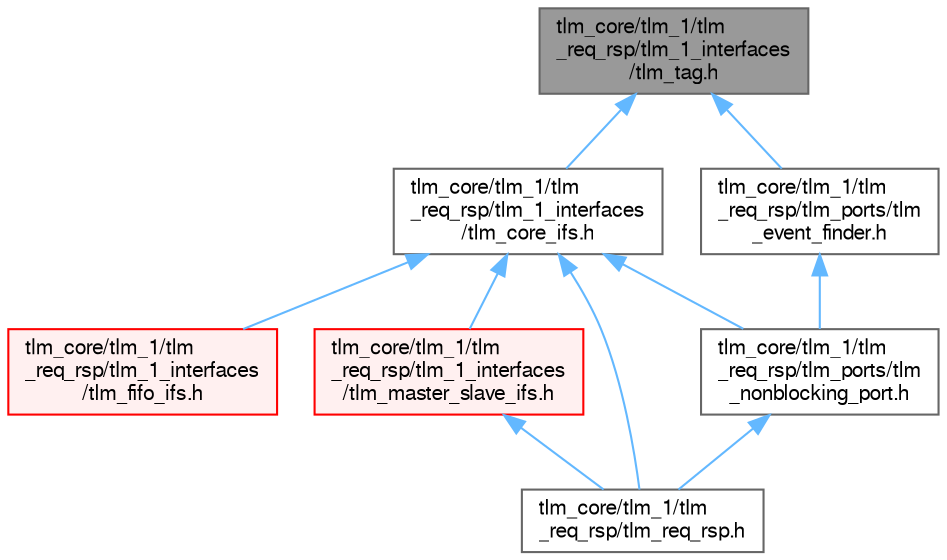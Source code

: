 digraph "tlm_core/tlm_1/tlm_req_rsp/tlm_1_interfaces/tlm_tag.h"
{
 // LATEX_PDF_SIZE
  bgcolor="transparent";
  edge [fontname=FreeSans,fontsize=10,labelfontname=FreeSans,labelfontsize=10];
  node [fontname=FreeSans,fontsize=10,shape=box,height=0.2,width=0.4];
  Node1 [id="Node000001",label="tlm_core/tlm_1/tlm\l_req_rsp/tlm_1_interfaces\l/tlm_tag.h",height=0.2,width=0.4,color="gray40", fillcolor="grey60", style="filled", fontcolor="black",tooltip=" "];
  Node1 -> Node2 [id="edge1_Node000001_Node000002",dir="back",color="steelblue1",style="solid",tooltip=" "];
  Node2 [id="Node000002",label="tlm_core/tlm_1/tlm\l_req_rsp/tlm_1_interfaces\l/tlm_core_ifs.h",height=0.2,width=0.4,color="grey40", fillcolor="white", style="filled",URL="$a00068.html",tooltip=" "];
  Node2 -> Node3 [id="edge2_Node000002_Node000003",dir="back",color="steelblue1",style="solid",tooltip=" "];
  Node3 [id="Node000003",label="tlm_core/tlm_1/tlm\l_req_rsp/tlm_1_interfaces\l/tlm_fifo_ifs.h",height=0.2,width=0.4,color="red", fillcolor="#FFF0F0", style="filled",URL="$a00065.html",tooltip=" "];
  Node2 -> Node9 [id="edge3_Node000002_Node000009",dir="back",color="steelblue1",style="solid",tooltip=" "];
  Node9 [id="Node000009",label="tlm_core/tlm_1/tlm\l_req_rsp/tlm_1_interfaces\l/tlm_master_slave_ifs.h",height=0.2,width=0.4,color="red", fillcolor="#FFF0F0", style="filled",URL="$a00062.html",tooltip=" "];
  Node9 -> Node8 [id="edge4_Node000009_Node000008",dir="back",color="steelblue1",style="solid",tooltip=" "];
  Node8 [id="Node000008",label="tlm_core/tlm_1/tlm\l_req_rsp/tlm_req_rsp.h",height=0.2,width=0.4,color="grey40", fillcolor="white", style="filled",URL="$a00059.html",tooltip=" "];
  Node2 -> Node12 [id="edge5_Node000002_Node000012",dir="back",color="steelblue1",style="solid",tooltip=" "];
  Node12 [id="Node000012",label="tlm_core/tlm_1/tlm\l_req_rsp/tlm_ports/tlm\l_nonblocking_port.h",height=0.2,width=0.4,color="grey40", fillcolor="white", style="filled",URL="$a00098.html",tooltip=" "];
  Node12 -> Node8 [id="edge6_Node000012_Node000008",dir="back",color="steelblue1",style="solid",tooltip=" "];
  Node2 -> Node8 [id="edge7_Node000002_Node000008",dir="back",color="steelblue1",style="solid",tooltip=" "];
  Node1 -> Node13 [id="edge8_Node000001_Node000013",dir="back",color="steelblue1",style="solid",tooltip=" "];
  Node13 [id="Node000013",label="tlm_core/tlm_1/tlm\l_req_rsp/tlm_ports/tlm\l_event_finder.h",height=0.2,width=0.4,color="grey40", fillcolor="white", style="filled",URL="$a00101.html",tooltip=" "];
  Node13 -> Node12 [id="edge9_Node000013_Node000012",dir="back",color="steelblue1",style="solid",tooltip=" "];
}
